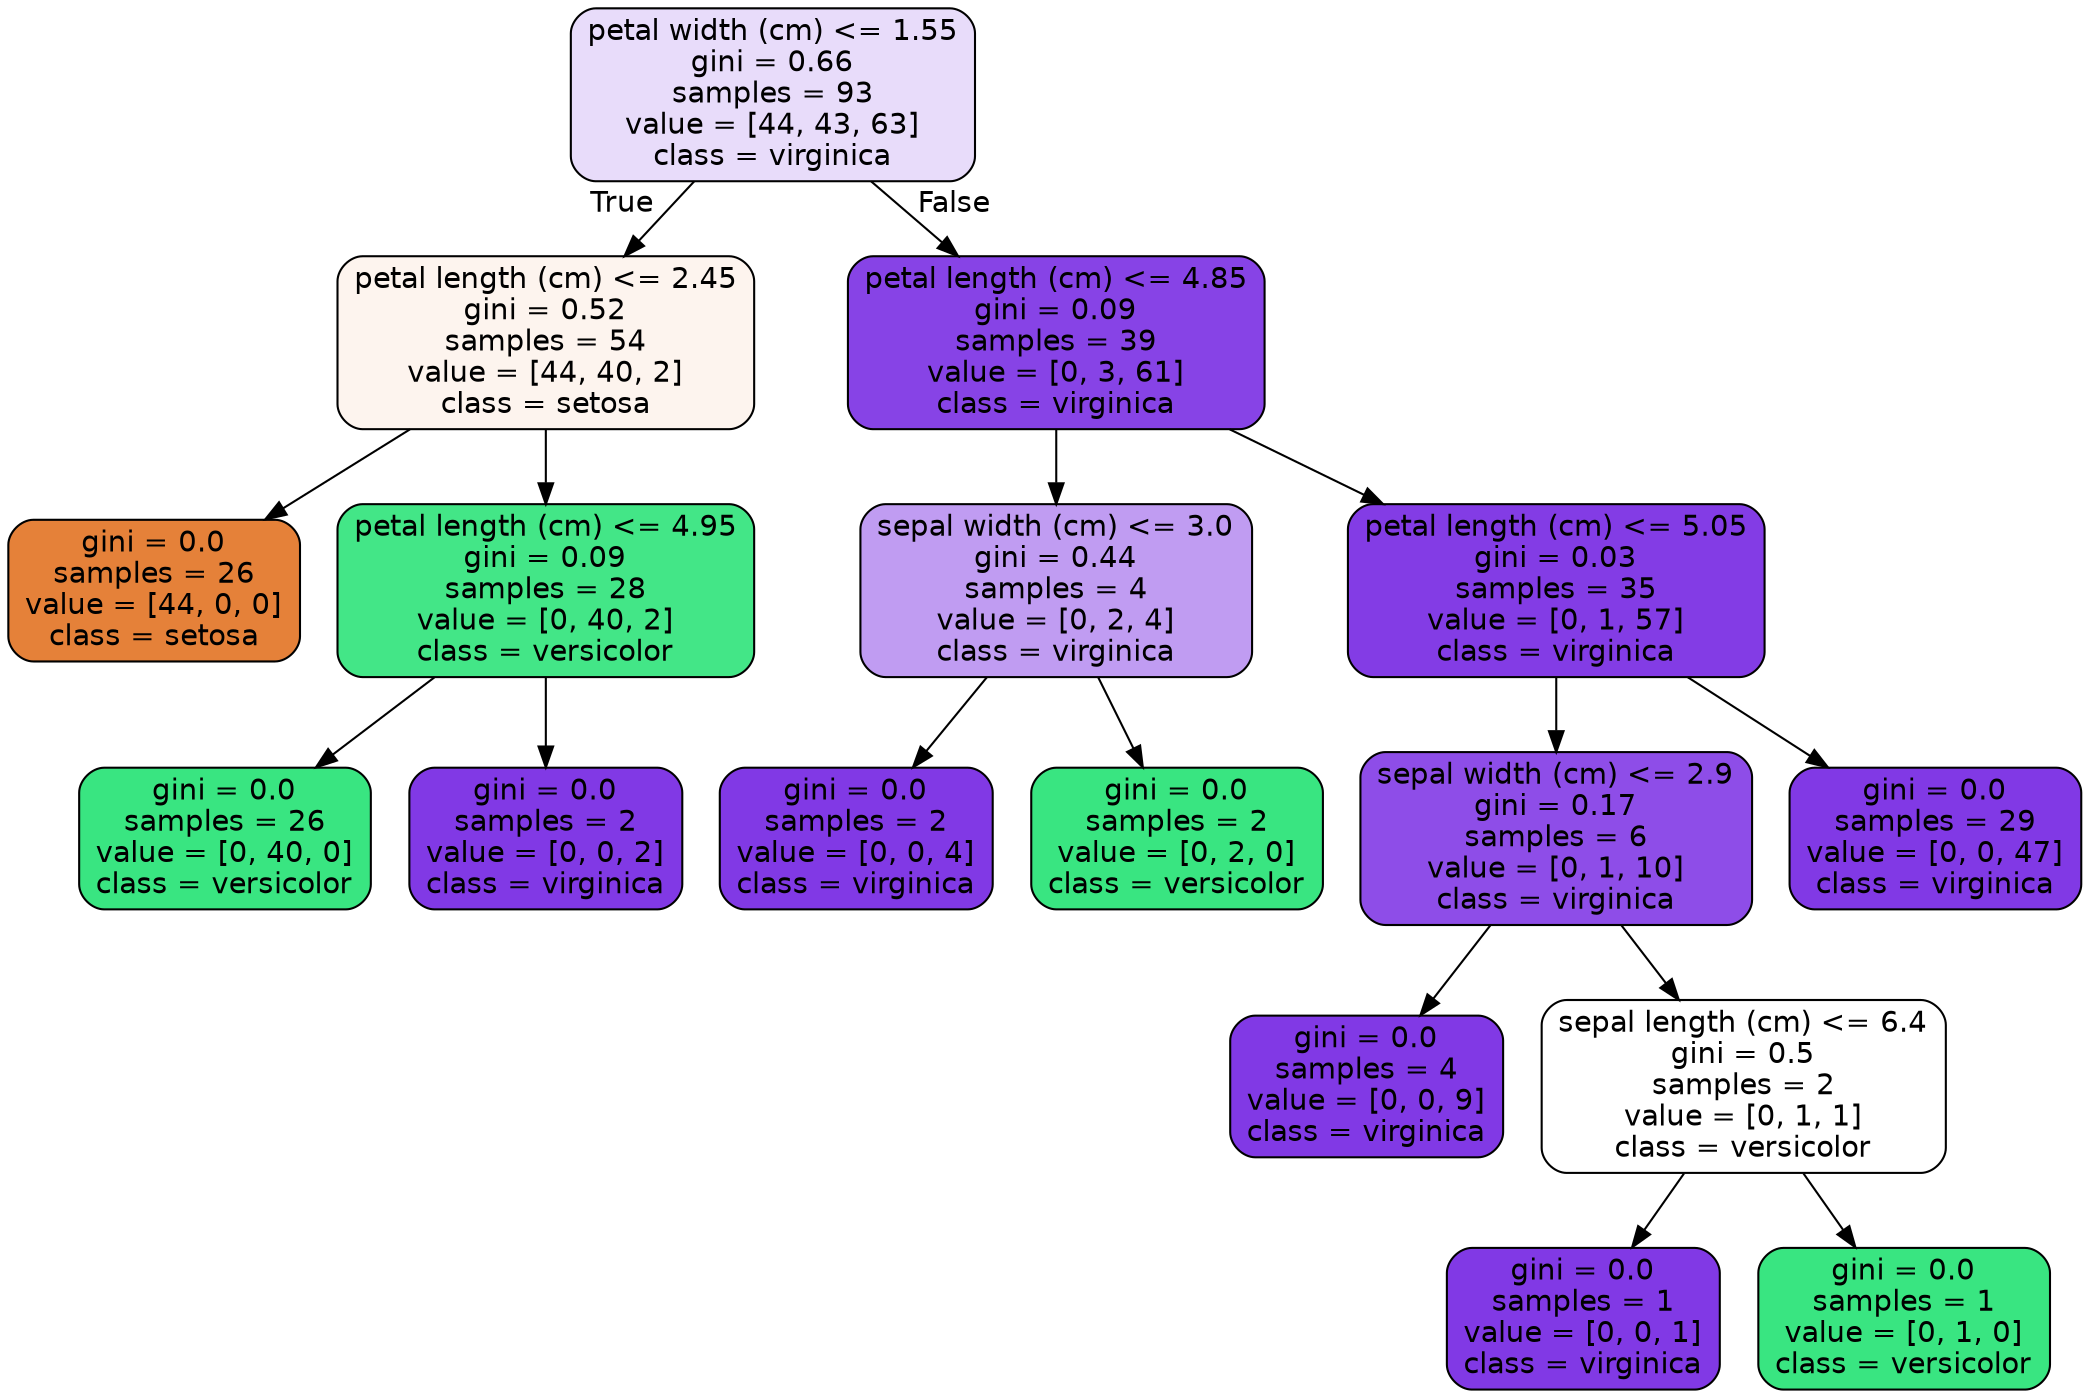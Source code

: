 digraph Tree {
node [shape=box, style="filled, rounded", color="black", fontname="helvetica"] ;
edge [fontname="helvetica"] ;
0 [label="petal width (cm) <= 1.55\ngini = 0.66\nsamples = 93\nvalue = [44, 43, 63]\nclass = virginica", fillcolor="#e8dcfa"] ;
1 [label="petal length (cm) <= 2.45\ngini = 0.52\nsamples = 54\nvalue = [44, 40, 2]\nclass = setosa", fillcolor="#fdf4ee"] ;
0 -> 1 [labeldistance=2.5, labelangle=45, headlabel="True"] ;
2 [label="gini = 0.0\nsamples = 26\nvalue = [44, 0, 0]\nclass = setosa", fillcolor="#e58139"] ;
1 -> 2 ;
3 [label="petal length (cm) <= 4.95\ngini = 0.09\nsamples = 28\nvalue = [0, 40, 2]\nclass = versicolor", fillcolor="#43e687"] ;
1 -> 3 ;
4 [label="gini = 0.0\nsamples = 26\nvalue = [0, 40, 0]\nclass = versicolor", fillcolor="#39e581"] ;
3 -> 4 ;
5 [label="gini = 0.0\nsamples = 2\nvalue = [0, 0, 2]\nclass = virginica", fillcolor="#8139e5"] ;
3 -> 5 ;
6 [label="petal length (cm) <= 4.85\ngini = 0.09\nsamples = 39\nvalue = [0, 3, 61]\nclass = virginica", fillcolor="#8743e6"] ;
0 -> 6 [labeldistance=2.5, labelangle=-45, headlabel="False"] ;
7 [label="sepal width (cm) <= 3.0\ngini = 0.44\nsamples = 4\nvalue = [0, 2, 4]\nclass = virginica", fillcolor="#c09cf2"] ;
6 -> 7 ;
8 [label="gini = 0.0\nsamples = 2\nvalue = [0, 0, 4]\nclass = virginica", fillcolor="#8139e5"] ;
7 -> 8 ;
9 [label="gini = 0.0\nsamples = 2\nvalue = [0, 2, 0]\nclass = versicolor", fillcolor="#39e581"] ;
7 -> 9 ;
10 [label="petal length (cm) <= 5.05\ngini = 0.03\nsamples = 35\nvalue = [0, 1, 57]\nclass = virginica", fillcolor="#833ce5"] ;
6 -> 10 ;
11 [label="sepal width (cm) <= 2.9\ngini = 0.17\nsamples = 6\nvalue = [0, 1, 10]\nclass = virginica", fillcolor="#8e4de8"] ;
10 -> 11 ;
12 [label="gini = 0.0\nsamples = 4\nvalue = [0, 0, 9]\nclass = virginica", fillcolor="#8139e5"] ;
11 -> 12 ;
13 [label="sepal length (cm) <= 6.4\ngini = 0.5\nsamples = 2\nvalue = [0, 1, 1]\nclass = versicolor", fillcolor="#ffffff"] ;
11 -> 13 ;
14 [label="gini = 0.0\nsamples = 1\nvalue = [0, 0, 1]\nclass = virginica", fillcolor="#8139e5"] ;
13 -> 14 ;
15 [label="gini = 0.0\nsamples = 1\nvalue = [0, 1, 0]\nclass = versicolor", fillcolor="#39e581"] ;
13 -> 15 ;
16 [label="gini = 0.0\nsamples = 29\nvalue = [0, 0, 47]\nclass = virginica", fillcolor="#8139e5"] ;
10 -> 16 ;
}